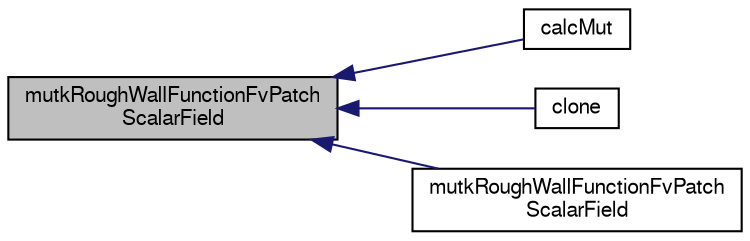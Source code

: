 digraph "mutkRoughWallFunctionFvPatchScalarField"
{
  bgcolor="transparent";
  edge [fontname="FreeSans",fontsize="10",labelfontname="FreeSans",labelfontsize="10"];
  node [fontname="FreeSans",fontsize="10",shape=record];
  rankdir="LR";
  Node1 [label="mutkRoughWallFunctionFvPatch\lScalarField",height=0.2,width=0.4,color="black", fillcolor="grey75", style="filled", fontcolor="black"];
  Node1 -> Node2 [dir="back",color="midnightblue",fontsize="10",style="solid",fontname="FreeSans"];
  Node2 [label="calcMut",height=0.2,width=0.4,color="black",URL="$a30698.html#a4556308ace319e9b6f84ab3f887a601c",tooltip="Calculate the turbulence viscosity. "];
  Node1 -> Node3 [dir="back",color="midnightblue",fontsize="10",style="solid",fontname="FreeSans"];
  Node3 [label="clone",height=0.2,width=0.4,color="black",URL="$a30698.html#abeb5f251f04d334f7f18704c9227d8aa",tooltip="Construct and return a clone. "];
  Node1 -> Node4 [dir="back",color="midnightblue",fontsize="10",style="solid",fontname="FreeSans"];
  Node4 [label="mutkRoughWallFunctionFvPatch\lScalarField",height=0.2,width=0.4,color="black",URL="$a30698.html#afcf5e4f0bfd6d0866f8040d579356dde",tooltip="Construct by mapping given. "];
}
